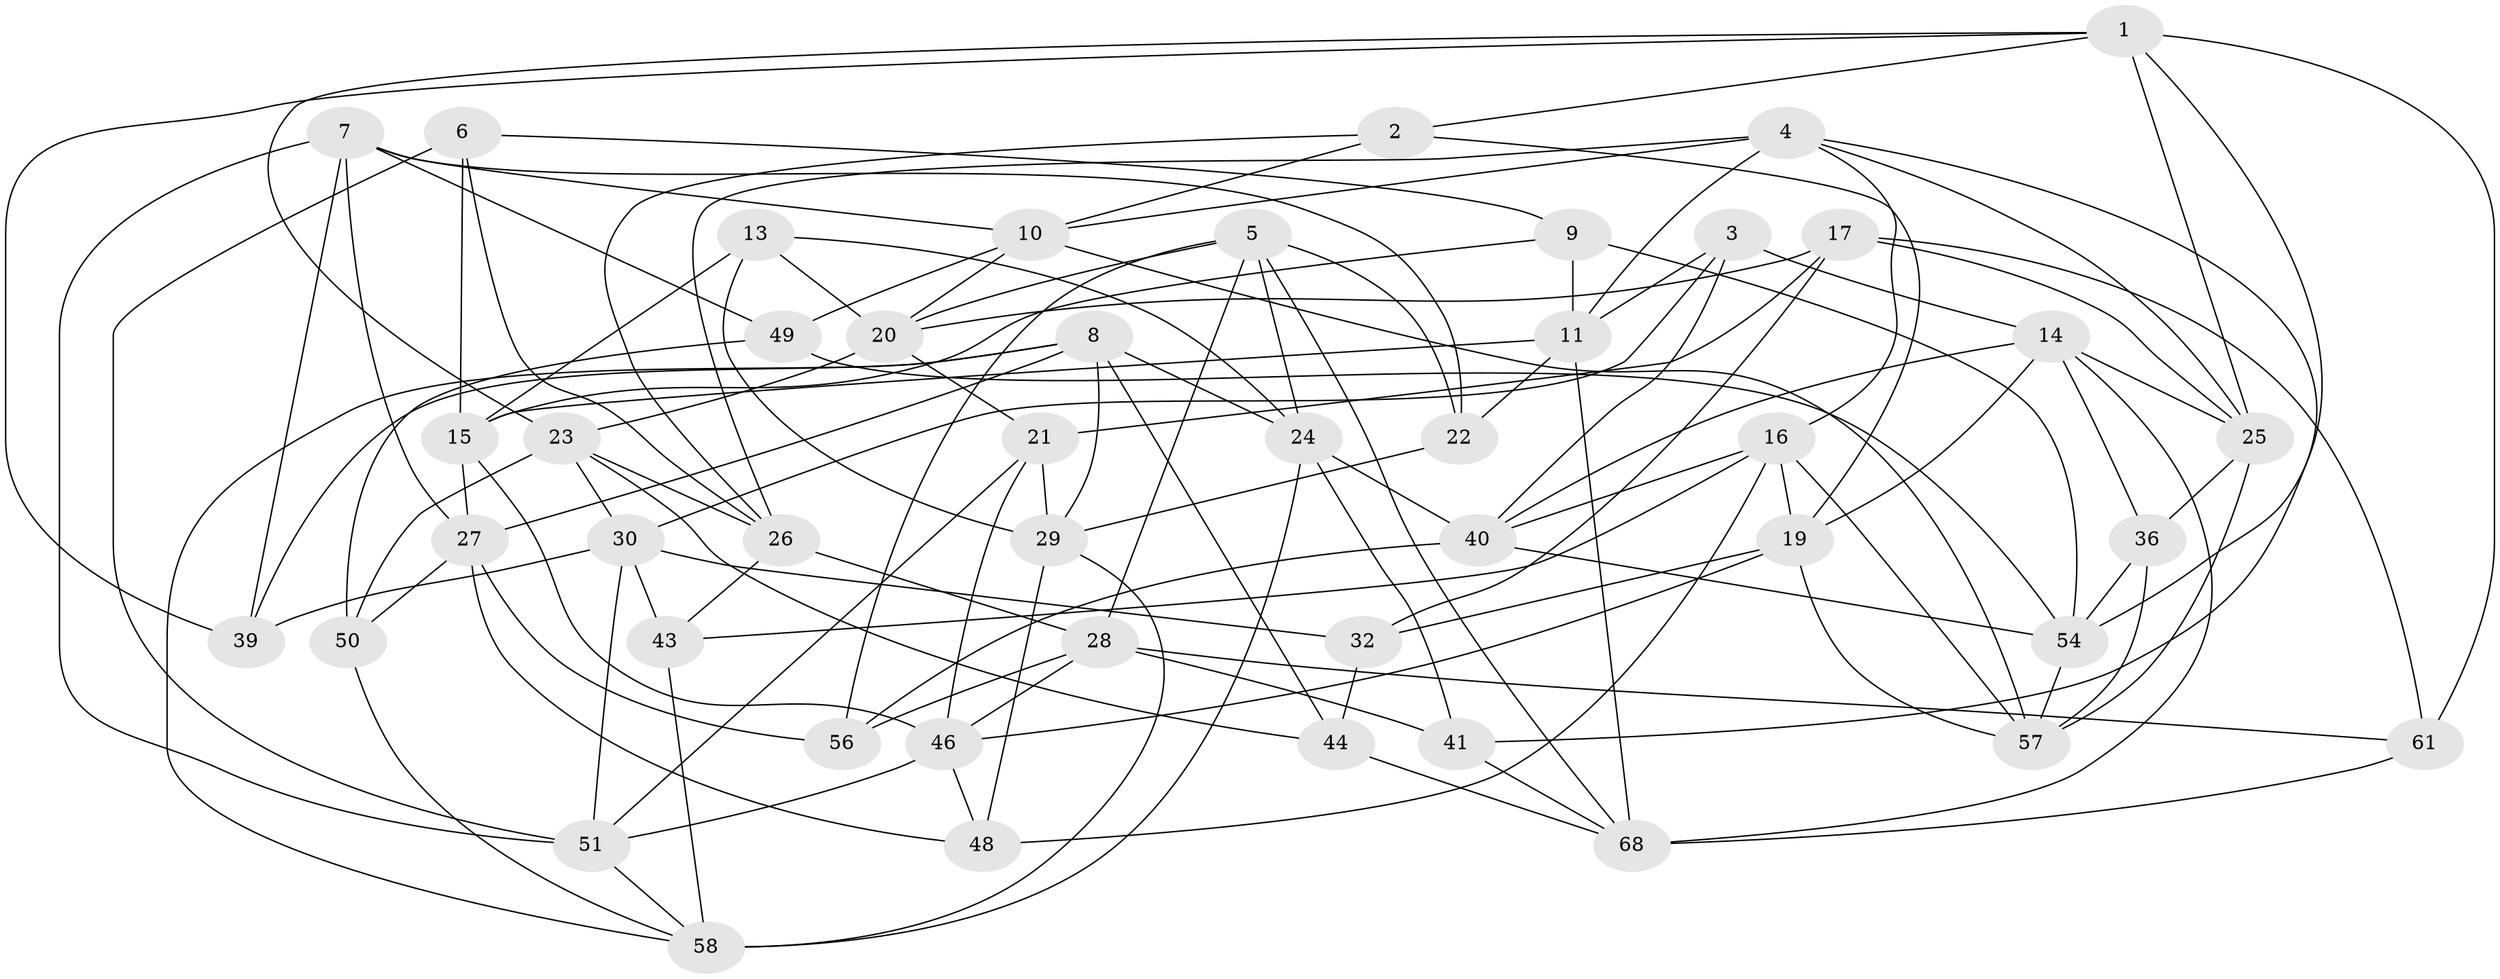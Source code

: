 // original degree distribution, {4: 1.0}
// Generated by graph-tools (version 1.1) at 2025/42/03/06/25 10:42:23]
// undirected, 46 vertices, 120 edges
graph export_dot {
graph [start="1"]
  node [color=gray90,style=filled];
  1 [super="+31"];
  2;
  3;
  4 [super="+37"];
  5 [super="+59"];
  6;
  7 [super="+12"];
  8 [super="+33"];
  9;
  10 [super="+71"];
  11 [super="+75"];
  13;
  14 [super="+60"];
  15 [super="+65"];
  16 [super="+18"];
  17 [super="+38"];
  19 [super="+73"];
  20 [super="+62"];
  21 [super="+69"];
  22;
  23 [super="+66"];
  24 [super="+55"];
  25 [super="+35"];
  26 [super="+52"];
  27 [super="+64"];
  28 [super="+42"];
  29 [super="+34"];
  30 [super="+45"];
  32;
  36;
  39;
  40 [super="+47"];
  41;
  43;
  44;
  46 [super="+53"];
  48;
  49;
  50;
  51 [super="+72"];
  54 [super="+70"];
  56;
  57 [super="+63"];
  58 [super="+67"];
  61;
  68 [super="+74"];
  1 -- 2;
  1 -- 61;
  1 -- 54;
  1 -- 25;
  1 -- 39;
  1 -- 23;
  2 -- 19;
  2 -- 10;
  2 -- 26;
  3 -- 30;
  3 -- 11;
  3 -- 14;
  3 -- 40;
  4 -- 25;
  4 -- 41;
  4 -- 11;
  4 -- 10;
  4 -- 26;
  4 -- 16;
  5 -- 68;
  5 -- 28;
  5 -- 20;
  5 -- 56;
  5 -- 22;
  5 -- 24;
  6 -- 26;
  6 -- 51;
  6 -- 9;
  6 -- 15;
  7 -- 10;
  7 -- 49;
  7 -- 22;
  7 -- 51;
  7 -- 27;
  7 -- 39;
  8 -- 58;
  8 -- 39;
  8 -- 24;
  8 -- 44;
  8 -- 29;
  8 -- 27;
  9 -- 11;
  9 -- 15;
  9 -- 54;
  10 -- 49;
  10 -- 57;
  10 -- 20;
  11 -- 15;
  11 -- 22;
  11 -- 68;
  13 -- 29;
  13 -- 20;
  13 -- 24;
  13 -- 15;
  14 -- 40;
  14 -- 68;
  14 -- 36;
  14 -- 19;
  14 -- 25;
  15 -- 46;
  15 -- 27;
  16 -- 48;
  16 -- 43;
  16 -- 57;
  16 -- 40;
  16 -- 19;
  17 -- 32;
  17 -- 20;
  17 -- 61;
  17 -- 21 [weight=2];
  17 -- 25;
  19 -- 57;
  19 -- 32;
  19 -- 46;
  20 -- 21;
  20 -- 23;
  21 -- 51;
  21 -- 29;
  21 -- 46;
  22 -- 29;
  23 -- 44;
  23 -- 30;
  23 -- 26;
  23 -- 50;
  24 -- 58;
  24 -- 40;
  24 -- 41;
  25 -- 36;
  25 -- 57;
  26 -- 43;
  26 -- 28;
  27 -- 48;
  27 -- 56;
  27 -- 50;
  28 -- 41;
  28 -- 56;
  28 -- 61;
  28 -- 46;
  29 -- 48;
  29 -- 58;
  30 -- 39;
  30 -- 32;
  30 -- 51;
  30 -- 43;
  32 -- 44;
  36 -- 54;
  36 -- 57;
  40 -- 56;
  40 -- 54;
  41 -- 68;
  43 -- 58;
  44 -- 68;
  46 -- 48;
  46 -- 51;
  49 -- 50;
  49 -- 54;
  50 -- 58;
  51 -- 58;
  54 -- 57;
  61 -- 68;
}
